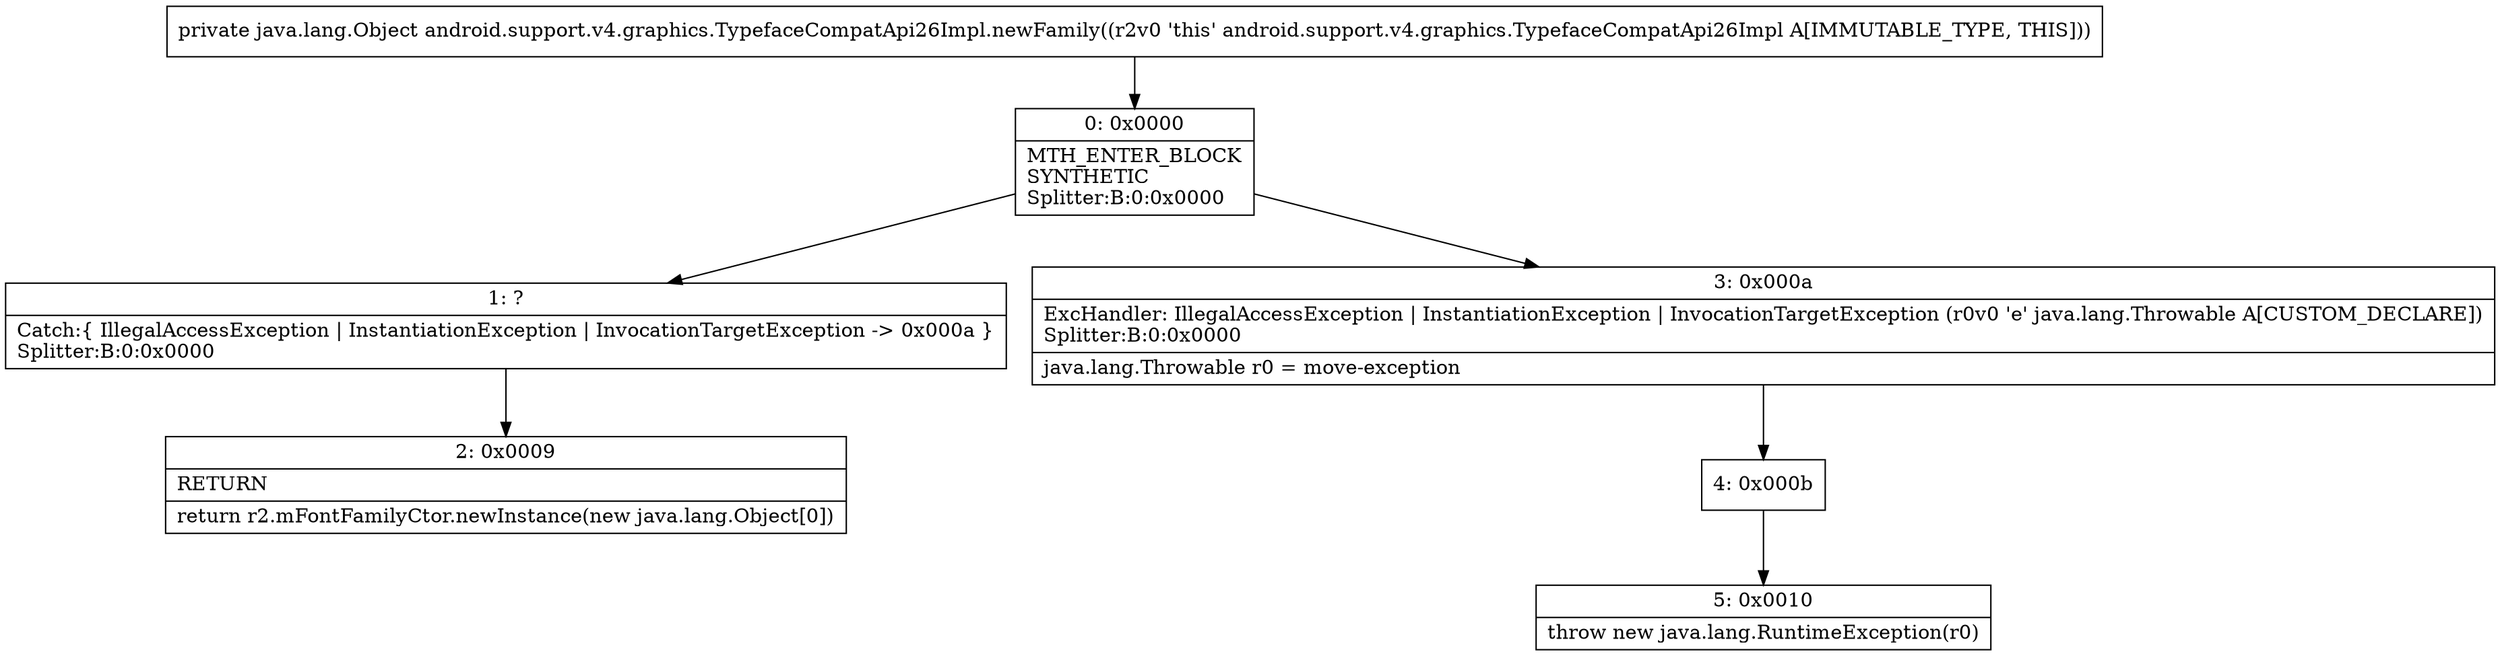 digraph "CFG forandroid.support.v4.graphics.TypefaceCompatApi26Impl.newFamily()Ljava\/lang\/Object;" {
Node_0 [shape=record,label="{0\:\ 0x0000|MTH_ENTER_BLOCK\lSYNTHETIC\lSplitter:B:0:0x0000\l}"];
Node_1 [shape=record,label="{1\:\ ?|Catch:\{ IllegalAccessException \| InstantiationException \| InvocationTargetException \-\> 0x000a \}\lSplitter:B:0:0x0000\l}"];
Node_2 [shape=record,label="{2\:\ 0x0009|RETURN\l|return r2.mFontFamilyCtor.newInstance(new java.lang.Object[0])\l}"];
Node_3 [shape=record,label="{3\:\ 0x000a|ExcHandler: IllegalAccessException \| InstantiationException \| InvocationTargetException (r0v0 'e' java.lang.Throwable A[CUSTOM_DECLARE])\lSplitter:B:0:0x0000\l|java.lang.Throwable r0 = move\-exception\l}"];
Node_4 [shape=record,label="{4\:\ 0x000b}"];
Node_5 [shape=record,label="{5\:\ 0x0010|throw new java.lang.RuntimeException(r0)\l}"];
MethodNode[shape=record,label="{private java.lang.Object android.support.v4.graphics.TypefaceCompatApi26Impl.newFamily((r2v0 'this' android.support.v4.graphics.TypefaceCompatApi26Impl A[IMMUTABLE_TYPE, THIS])) }"];
MethodNode -> Node_0;
Node_0 -> Node_1;
Node_0 -> Node_3;
Node_1 -> Node_2;
Node_3 -> Node_4;
Node_4 -> Node_5;
}

